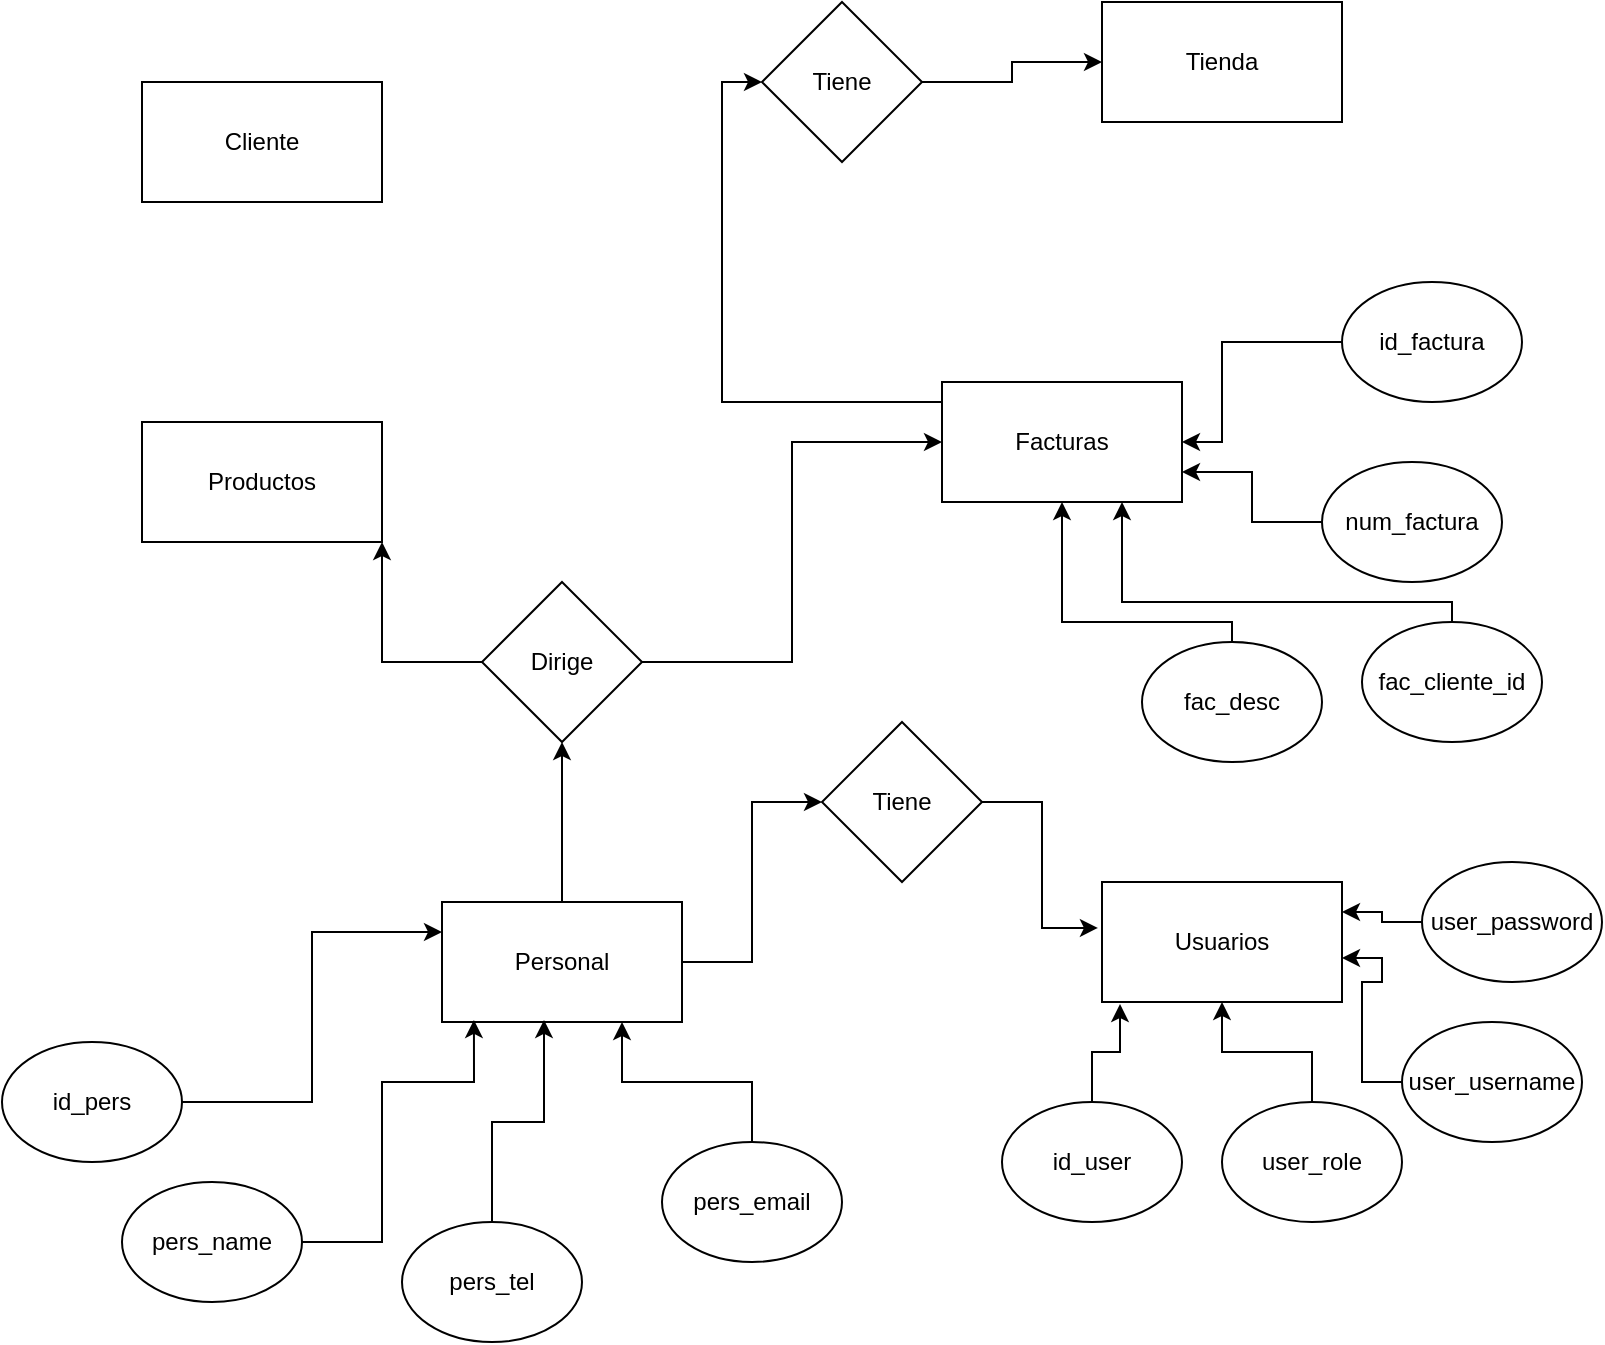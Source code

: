 <mxfile version="19.0.0" type="github">
  <diagram id="Tf9iOyFnidv_S-mVYkXV" name="Page-1">
    <mxGraphModel dx="1422" dy="772" grid="1" gridSize="10" guides="1" tooltips="1" connect="1" arrows="1" fold="1" page="1" pageScale="1" pageWidth="850" pageHeight="1100" math="0" shadow="0">
      <root>
        <mxCell id="0" />
        <mxCell id="1" parent="0" />
        <mxCell id="sSMObU6DCJ1RL4eeO6b6-1" value="Usuarios" style="rounded=0;whiteSpace=wrap;html=1;" vertex="1" parent="1">
          <mxGeometry x="600" y="660" width="120" height="60" as="geometry" />
        </mxCell>
        <mxCell id="sSMObU6DCJ1RL4eeO6b6-2" value="Cliente" style="rounded=0;whiteSpace=wrap;html=1;" vertex="1" parent="1">
          <mxGeometry x="120" y="260" width="120" height="60" as="geometry" />
        </mxCell>
        <mxCell id="sSMObU6DCJ1RL4eeO6b6-3" value="Tienda" style="rounded=0;whiteSpace=wrap;html=1;" vertex="1" parent="1">
          <mxGeometry x="600" y="220" width="120" height="60" as="geometry" />
        </mxCell>
        <mxCell id="sSMObU6DCJ1RL4eeO6b6-38" style="edgeStyle=orthogonalEdgeStyle;rounded=0;orthogonalLoop=1;jettySize=auto;html=1;entryX=0;entryY=0.5;entryDx=0;entryDy=0;strokeColor=default;" edge="1" parent="1" source="sSMObU6DCJ1RL4eeO6b6-4" target="sSMObU6DCJ1RL4eeO6b6-9">
          <mxGeometry relative="1" as="geometry">
            <Array as="points">
              <mxPoint x="410" y="420" />
              <mxPoint x="410" y="260" />
            </Array>
          </mxGeometry>
        </mxCell>
        <mxCell id="sSMObU6DCJ1RL4eeO6b6-4" value="Facturas" style="rounded=0;whiteSpace=wrap;html=1;" vertex="1" parent="1">
          <mxGeometry x="520" y="410" width="120" height="60" as="geometry" />
        </mxCell>
        <mxCell id="sSMObU6DCJ1RL4eeO6b6-34" style="edgeStyle=orthogonalEdgeStyle;rounded=0;orthogonalLoop=1;jettySize=auto;html=1;entryX=0;entryY=0.5;entryDx=0;entryDy=0;strokeColor=default;" edge="1" parent="1" source="sSMObU6DCJ1RL4eeO6b6-6" target="sSMObU6DCJ1RL4eeO6b6-11">
          <mxGeometry relative="1" as="geometry" />
        </mxCell>
        <mxCell id="sSMObU6DCJ1RL4eeO6b6-36" style="edgeStyle=orthogonalEdgeStyle;rounded=0;orthogonalLoop=1;jettySize=auto;html=1;entryX=0.5;entryY=1;entryDx=0;entryDy=0;strokeColor=default;" edge="1" parent="1" source="sSMObU6DCJ1RL4eeO6b6-6" target="sSMObU6DCJ1RL4eeO6b6-10">
          <mxGeometry relative="1" as="geometry" />
        </mxCell>
        <mxCell id="sSMObU6DCJ1RL4eeO6b6-6" value="Personal" style="rounded=0;whiteSpace=wrap;html=1;" vertex="1" parent="1">
          <mxGeometry x="270" y="670" width="120" height="60" as="geometry" />
        </mxCell>
        <mxCell id="sSMObU6DCJ1RL4eeO6b6-7" value="Productos" style="rounded=0;whiteSpace=wrap;html=1;" vertex="1" parent="1">
          <mxGeometry x="120" y="430" width="120" height="60" as="geometry" />
        </mxCell>
        <mxCell id="sSMObU6DCJ1RL4eeO6b6-39" style="edgeStyle=orthogonalEdgeStyle;rounded=0;orthogonalLoop=1;jettySize=auto;html=1;entryX=0;entryY=0.5;entryDx=0;entryDy=0;strokeColor=default;" edge="1" parent="1" source="sSMObU6DCJ1RL4eeO6b6-9" target="sSMObU6DCJ1RL4eeO6b6-3">
          <mxGeometry relative="1" as="geometry" />
        </mxCell>
        <mxCell id="sSMObU6DCJ1RL4eeO6b6-9" value="Tiene" style="rhombus;whiteSpace=wrap;html=1;" vertex="1" parent="1">
          <mxGeometry x="430" y="220" width="80" height="80" as="geometry" />
        </mxCell>
        <mxCell id="sSMObU6DCJ1RL4eeO6b6-37" style="edgeStyle=orthogonalEdgeStyle;rounded=0;orthogonalLoop=1;jettySize=auto;html=1;entryX=0;entryY=0.5;entryDx=0;entryDy=0;strokeColor=default;" edge="1" parent="1" source="sSMObU6DCJ1RL4eeO6b6-10" target="sSMObU6DCJ1RL4eeO6b6-4">
          <mxGeometry relative="1" as="geometry" />
        </mxCell>
        <mxCell id="sSMObU6DCJ1RL4eeO6b6-51" style="edgeStyle=orthogonalEdgeStyle;rounded=0;orthogonalLoop=1;jettySize=auto;html=1;entryX=1;entryY=1;entryDx=0;entryDy=0;strokeColor=default;" edge="1" parent="1" source="sSMObU6DCJ1RL4eeO6b6-10" target="sSMObU6DCJ1RL4eeO6b6-7">
          <mxGeometry relative="1" as="geometry" />
        </mxCell>
        <mxCell id="sSMObU6DCJ1RL4eeO6b6-10" value="Dirige" style="rhombus;whiteSpace=wrap;html=1;" vertex="1" parent="1">
          <mxGeometry x="290" y="510" width="80" height="80" as="geometry" />
        </mxCell>
        <mxCell id="sSMObU6DCJ1RL4eeO6b6-35" style="edgeStyle=orthogonalEdgeStyle;rounded=0;orthogonalLoop=1;jettySize=auto;html=1;entryX=-0.017;entryY=0.383;entryDx=0;entryDy=0;entryPerimeter=0;strokeColor=default;" edge="1" parent="1" source="sSMObU6DCJ1RL4eeO6b6-11" target="sSMObU6DCJ1RL4eeO6b6-1">
          <mxGeometry relative="1" as="geometry" />
        </mxCell>
        <mxCell id="sSMObU6DCJ1RL4eeO6b6-11" value="Tiene" style="rhombus;whiteSpace=wrap;html=1;" vertex="1" parent="1">
          <mxGeometry x="460" y="580" width="80" height="80" as="geometry" />
        </mxCell>
        <mxCell id="sSMObU6DCJ1RL4eeO6b6-20" style="edgeStyle=orthogonalEdgeStyle;rounded=0;orthogonalLoop=1;jettySize=auto;html=1;entryX=0;entryY=0.25;entryDx=0;entryDy=0;" edge="1" parent="1" source="sSMObU6DCJ1RL4eeO6b6-12" target="sSMObU6DCJ1RL4eeO6b6-6">
          <mxGeometry relative="1" as="geometry" />
        </mxCell>
        <mxCell id="sSMObU6DCJ1RL4eeO6b6-12" value="id_pers" style="ellipse;whiteSpace=wrap;html=1;" vertex="1" parent="1">
          <mxGeometry x="50" y="740" width="90" height="60" as="geometry" />
        </mxCell>
        <mxCell id="sSMObU6DCJ1RL4eeO6b6-21" style="edgeStyle=orthogonalEdgeStyle;rounded=0;orthogonalLoop=1;jettySize=auto;html=1;entryX=0.133;entryY=0.983;entryDx=0;entryDy=0;entryPerimeter=0;" edge="1" parent="1" source="sSMObU6DCJ1RL4eeO6b6-13" target="sSMObU6DCJ1RL4eeO6b6-6">
          <mxGeometry relative="1" as="geometry">
            <Array as="points">
              <mxPoint x="240" y="840" />
              <mxPoint x="240" y="760" />
              <mxPoint x="286" y="760" />
            </Array>
          </mxGeometry>
        </mxCell>
        <mxCell id="sSMObU6DCJ1RL4eeO6b6-13" value="pers_name" style="ellipse;whiteSpace=wrap;html=1;" vertex="1" parent="1">
          <mxGeometry x="110" y="810" width="90" height="60" as="geometry" />
        </mxCell>
        <mxCell id="sSMObU6DCJ1RL4eeO6b6-22" style="edgeStyle=orthogonalEdgeStyle;rounded=0;orthogonalLoop=1;jettySize=auto;html=1;entryX=0.425;entryY=0.983;entryDx=0;entryDy=0;entryPerimeter=0;" edge="1" parent="1" source="sSMObU6DCJ1RL4eeO6b6-14" target="sSMObU6DCJ1RL4eeO6b6-6">
          <mxGeometry relative="1" as="geometry" />
        </mxCell>
        <mxCell id="sSMObU6DCJ1RL4eeO6b6-14" value="pers_tel" style="ellipse;whiteSpace=wrap;html=1;" vertex="1" parent="1">
          <mxGeometry x="250" y="830" width="90" height="60" as="geometry" />
        </mxCell>
        <mxCell id="sSMObU6DCJ1RL4eeO6b6-23" style="edgeStyle=orthogonalEdgeStyle;rounded=0;orthogonalLoop=1;jettySize=auto;html=1;entryX=0.75;entryY=1;entryDx=0;entryDy=0;" edge="1" parent="1" source="sSMObU6DCJ1RL4eeO6b6-15" target="sSMObU6DCJ1RL4eeO6b6-6">
          <mxGeometry relative="1" as="geometry" />
        </mxCell>
        <mxCell id="sSMObU6DCJ1RL4eeO6b6-15" value="pers_email" style="ellipse;whiteSpace=wrap;html=1;" vertex="1" parent="1">
          <mxGeometry x="380" y="790" width="90" height="60" as="geometry" />
        </mxCell>
        <mxCell id="sSMObU6DCJ1RL4eeO6b6-25" style="edgeStyle=orthogonalEdgeStyle;rounded=0;orthogonalLoop=1;jettySize=auto;html=1;entryX=0.075;entryY=1.017;entryDx=0;entryDy=0;entryPerimeter=0;" edge="1" parent="1" source="sSMObU6DCJ1RL4eeO6b6-24" target="sSMObU6DCJ1RL4eeO6b6-1">
          <mxGeometry relative="1" as="geometry" />
        </mxCell>
        <mxCell id="sSMObU6DCJ1RL4eeO6b6-24" value="id_user" style="ellipse;whiteSpace=wrap;html=1;" vertex="1" parent="1">
          <mxGeometry x="550" y="770" width="90" height="60" as="geometry" />
        </mxCell>
        <mxCell id="sSMObU6DCJ1RL4eeO6b6-27" style="edgeStyle=orthogonalEdgeStyle;rounded=0;orthogonalLoop=1;jettySize=auto;html=1;" edge="1" parent="1" source="sSMObU6DCJ1RL4eeO6b6-26" target="sSMObU6DCJ1RL4eeO6b6-1">
          <mxGeometry relative="1" as="geometry" />
        </mxCell>
        <mxCell id="sSMObU6DCJ1RL4eeO6b6-26" value="user_role" style="ellipse;whiteSpace=wrap;html=1;" vertex="1" parent="1">
          <mxGeometry x="660" y="770" width="90" height="60" as="geometry" />
        </mxCell>
        <mxCell id="sSMObU6DCJ1RL4eeO6b6-29" style="edgeStyle=orthogonalEdgeStyle;rounded=0;orthogonalLoop=1;jettySize=auto;html=1;entryX=1;entryY=0.633;entryDx=0;entryDy=0;entryPerimeter=0;" edge="1" parent="1" source="sSMObU6DCJ1RL4eeO6b6-28" target="sSMObU6DCJ1RL4eeO6b6-1">
          <mxGeometry relative="1" as="geometry" />
        </mxCell>
        <mxCell id="sSMObU6DCJ1RL4eeO6b6-28" value="user_username" style="ellipse;whiteSpace=wrap;html=1;" vertex="1" parent="1">
          <mxGeometry x="750" y="730" width="90" height="60" as="geometry" />
        </mxCell>
        <mxCell id="sSMObU6DCJ1RL4eeO6b6-31" style="edgeStyle=orthogonalEdgeStyle;rounded=0;orthogonalLoop=1;jettySize=auto;html=1;entryX=1;entryY=0.25;entryDx=0;entryDy=0;" edge="1" parent="1" source="sSMObU6DCJ1RL4eeO6b6-30" target="sSMObU6DCJ1RL4eeO6b6-1">
          <mxGeometry relative="1" as="geometry" />
        </mxCell>
        <mxCell id="sSMObU6DCJ1RL4eeO6b6-30" value="user_password" style="ellipse;whiteSpace=wrap;html=1;" vertex="1" parent="1">
          <mxGeometry x="760" y="650" width="90" height="60" as="geometry" />
        </mxCell>
        <mxCell id="sSMObU6DCJ1RL4eeO6b6-41" style="edgeStyle=orthogonalEdgeStyle;rounded=0;orthogonalLoop=1;jettySize=auto;html=1;entryX=1;entryY=0.5;entryDx=0;entryDy=0;strokeColor=default;" edge="1" parent="1" source="sSMObU6DCJ1RL4eeO6b6-40" target="sSMObU6DCJ1RL4eeO6b6-4">
          <mxGeometry relative="1" as="geometry">
            <Array as="points">
              <mxPoint x="660" y="440" />
            </Array>
          </mxGeometry>
        </mxCell>
        <mxCell id="sSMObU6DCJ1RL4eeO6b6-40" value="id_factura" style="ellipse;whiteSpace=wrap;html=1;" vertex="1" parent="1">
          <mxGeometry x="720" y="360" width="90" height="60" as="geometry" />
        </mxCell>
        <mxCell id="sSMObU6DCJ1RL4eeO6b6-46" style="edgeStyle=orthogonalEdgeStyle;rounded=0;orthogonalLoop=1;jettySize=auto;html=1;entryX=1;entryY=0.75;entryDx=0;entryDy=0;strokeColor=default;" edge="1" parent="1" source="sSMObU6DCJ1RL4eeO6b6-42" target="sSMObU6DCJ1RL4eeO6b6-4">
          <mxGeometry relative="1" as="geometry" />
        </mxCell>
        <mxCell id="sSMObU6DCJ1RL4eeO6b6-42" value="num_factura" style="ellipse;whiteSpace=wrap;html=1;" vertex="1" parent="1">
          <mxGeometry x="710" y="450" width="90" height="60" as="geometry" />
        </mxCell>
        <mxCell id="sSMObU6DCJ1RL4eeO6b6-45" style="edgeStyle=orthogonalEdgeStyle;rounded=0;orthogonalLoop=1;jettySize=auto;html=1;entryX=0.75;entryY=1;entryDx=0;entryDy=0;strokeColor=default;" edge="1" parent="1" source="sSMObU6DCJ1RL4eeO6b6-44" target="sSMObU6DCJ1RL4eeO6b6-4">
          <mxGeometry relative="1" as="geometry">
            <Array as="points">
              <mxPoint x="775" y="520" />
              <mxPoint x="610" y="520" />
            </Array>
          </mxGeometry>
        </mxCell>
        <mxCell id="sSMObU6DCJ1RL4eeO6b6-44" value="fac_cliente_id" style="ellipse;whiteSpace=wrap;html=1;" vertex="1" parent="1">
          <mxGeometry x="730" y="530" width="90" height="60" as="geometry" />
        </mxCell>
        <mxCell id="sSMObU6DCJ1RL4eeO6b6-48" style="edgeStyle=orthogonalEdgeStyle;rounded=0;orthogonalLoop=1;jettySize=auto;html=1;entryX=0.5;entryY=1;entryDx=0;entryDy=0;strokeColor=default;" edge="1" parent="1" source="sSMObU6DCJ1RL4eeO6b6-47" target="sSMObU6DCJ1RL4eeO6b6-4">
          <mxGeometry relative="1" as="geometry">
            <Array as="points">
              <mxPoint x="665" y="530" />
              <mxPoint x="580" y="530" />
            </Array>
          </mxGeometry>
        </mxCell>
        <mxCell id="sSMObU6DCJ1RL4eeO6b6-47" value="fac_desc" style="ellipse;whiteSpace=wrap;html=1;" vertex="1" parent="1">
          <mxGeometry x="620" y="540" width="90" height="60" as="geometry" />
        </mxCell>
      </root>
    </mxGraphModel>
  </diagram>
</mxfile>
